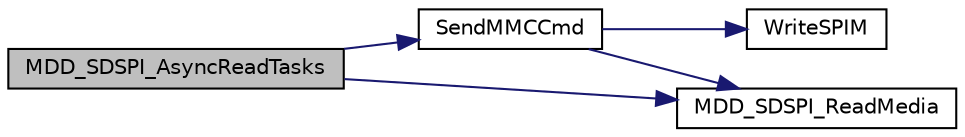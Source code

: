 digraph "MDD_SDSPI_AsyncReadTasks"
{
  edge [fontname="Helvetica",fontsize="10",labelfontname="Helvetica",labelfontsize="10"];
  node [fontname="Helvetica",fontsize="10",shape=record];
  rankdir="LR";
  Node1 [label="MDD_SDSPI_AsyncReadTasks",height=0.2,width=0.4,color="black", fillcolor="grey75", style="filled", fontcolor="black"];
  Node1 -> Node2 [color="midnightblue",fontsize="10",style="solid"];
  Node2 [label="SendMMCCmd",height=0.2,width=0.4,color="black", fillcolor="white", style="filled",URL="$_s_d-_s_p_i_8c.html#a88d057eb424e5ae206be5465387b2e0a"];
  Node2 -> Node3 [color="midnightblue",fontsize="10",style="solid"];
  Node3 [label="WriteSPIM",height=0.2,width=0.4,color="black", fillcolor="white", style="filled",URL="$_s_d-_s_p_i_8c.html#ab4e7f228a81fb435b37e82b99fb27bb5"];
  Node2 -> Node4 [color="midnightblue",fontsize="10",style="solid"];
  Node4 [label="MDD_SDSPI_ReadMedia",height=0.2,width=0.4,color="black", fillcolor="white", style="filled",URL="$_s_d-_s_p_i_8c.html#a4990e32f9f0abd51bb486f148ab98875"];
  Node1 -> Node4 [color="midnightblue",fontsize="10",style="solid"];
}
